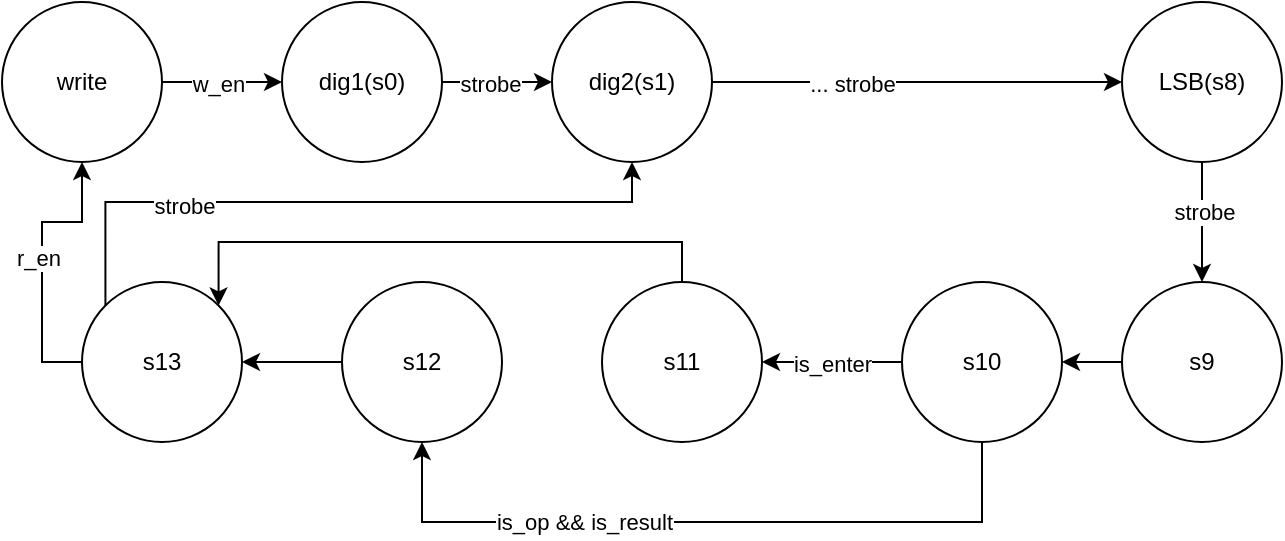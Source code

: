 <mxfile version="21.5.2" type="device">
  <diagram name="Page-1" id="P3y0FSQkLSm8xi3UZs07">
    <mxGraphModel dx="794" dy="461" grid="1" gridSize="10" guides="1" tooltips="1" connect="1" arrows="1" fold="1" page="1" pageScale="1" pageWidth="850" pageHeight="1100" math="0" shadow="0">
      <root>
        <mxCell id="0" />
        <mxCell id="1" parent="0" />
        <mxCell id="SiH3DRrOCza44n4i6gFg-9" style="edgeStyle=orthogonalEdgeStyle;rounded=0;orthogonalLoop=1;jettySize=auto;html=1;exitX=1;exitY=0.5;exitDx=0;exitDy=0;entryX=0;entryY=0.5;entryDx=0;entryDy=0;" parent="1" source="SiH3DRrOCza44n4i6gFg-1" target="SiH3DRrOCza44n4i6gFg-2" edge="1">
          <mxGeometry relative="1" as="geometry" />
        </mxCell>
        <mxCell id="SiH3DRrOCza44n4i6gFg-10" value="w_en" style="edgeLabel;html=1;align=center;verticalAlign=middle;resizable=0;points=[];" parent="SiH3DRrOCza44n4i6gFg-9" vertex="1" connectable="0">
          <mxGeometry x="-0.067" y="-1" relative="1" as="geometry">
            <mxPoint as="offset" />
          </mxGeometry>
        </mxCell>
        <mxCell id="SiH3DRrOCza44n4i6gFg-1" value="write" style="ellipse;whiteSpace=wrap;html=1;aspect=fixed;" parent="1" vertex="1">
          <mxGeometry x="70" y="210" width="80" height="80" as="geometry" />
        </mxCell>
        <mxCell id="SiH3DRrOCza44n4i6gFg-12" style="edgeStyle=orthogonalEdgeStyle;rounded=0;orthogonalLoop=1;jettySize=auto;html=1;exitX=1;exitY=0.5;exitDx=0;exitDy=0;entryX=0;entryY=0.5;entryDx=0;entryDy=0;" parent="1" source="SiH3DRrOCza44n4i6gFg-2" target="SiH3DRrOCza44n4i6gFg-3" edge="1">
          <mxGeometry relative="1" as="geometry" />
        </mxCell>
        <mxCell id="SiH3DRrOCza44n4i6gFg-13" value="strobe" style="edgeLabel;html=1;align=center;verticalAlign=middle;resizable=0;points=[];" parent="SiH3DRrOCza44n4i6gFg-12" vertex="1" connectable="0">
          <mxGeometry x="-0.146" y="-1" relative="1" as="geometry">
            <mxPoint as="offset" />
          </mxGeometry>
        </mxCell>
        <mxCell id="SiH3DRrOCza44n4i6gFg-2" value="dig1(s0)" style="ellipse;whiteSpace=wrap;html=1;aspect=fixed;" parent="1" vertex="1">
          <mxGeometry x="210" y="210" width="80" height="80" as="geometry" />
        </mxCell>
        <mxCell id="SiH3DRrOCza44n4i6gFg-14" style="edgeStyle=orthogonalEdgeStyle;rounded=0;orthogonalLoop=1;jettySize=auto;html=1;exitX=1;exitY=0.5;exitDx=0;exitDy=0;entryX=0;entryY=0.5;entryDx=0;entryDy=0;" parent="1" source="SiH3DRrOCza44n4i6gFg-3" target="SiH3DRrOCza44n4i6gFg-4" edge="1">
          <mxGeometry relative="1" as="geometry" />
        </mxCell>
        <mxCell id="SiH3DRrOCza44n4i6gFg-15" value="... strobe" style="edgeLabel;html=1;align=center;verticalAlign=middle;resizable=0;points=[];" parent="SiH3DRrOCza44n4i6gFg-14" vertex="1" connectable="0">
          <mxGeometry x="-0.321" y="-1" relative="1" as="geometry">
            <mxPoint as="offset" />
          </mxGeometry>
        </mxCell>
        <mxCell id="SiH3DRrOCza44n4i6gFg-3" value="dig2(s1)" style="ellipse;whiteSpace=wrap;html=1;aspect=fixed;" parent="1" vertex="1">
          <mxGeometry x="345" y="210" width="80" height="80" as="geometry" />
        </mxCell>
        <mxCell id="SiH3DRrOCza44n4i6gFg-32" style="edgeStyle=orthogonalEdgeStyle;rounded=0;orthogonalLoop=1;jettySize=auto;html=1;exitX=0.5;exitY=1;exitDx=0;exitDy=0;entryX=0.5;entryY=0;entryDx=0;entryDy=0;" parent="1" source="SiH3DRrOCza44n4i6gFg-4" target="SiH3DRrOCza44n4i6gFg-31" edge="1">
          <mxGeometry relative="1" as="geometry" />
        </mxCell>
        <mxCell id="SiH3DRrOCza44n4i6gFg-33" value="strobe" style="edgeLabel;html=1;align=center;verticalAlign=middle;resizable=0;points=[];" parent="SiH3DRrOCza44n4i6gFg-32" vertex="1" connectable="0">
          <mxGeometry x="-0.167" y="1" relative="1" as="geometry">
            <mxPoint as="offset" />
          </mxGeometry>
        </mxCell>
        <mxCell id="SiH3DRrOCza44n4i6gFg-4" value="LSB(s8)" style="ellipse;whiteSpace=wrap;html=1;aspect=fixed;" parent="1" vertex="1">
          <mxGeometry x="630" y="210" width="80" height="80" as="geometry" />
        </mxCell>
        <mxCell id="SiH3DRrOCza44n4i6gFg-24" style="edgeStyle=orthogonalEdgeStyle;rounded=0;orthogonalLoop=1;jettySize=auto;html=1;exitX=0;exitY=0.5;exitDx=0;exitDy=0;entryX=0.5;entryY=1;entryDx=0;entryDy=0;" parent="1" source="SiH3DRrOCza44n4i6gFg-8" target="SiH3DRrOCza44n4i6gFg-1" edge="1">
          <mxGeometry relative="1" as="geometry" />
        </mxCell>
        <mxCell id="SiH3DRrOCza44n4i6gFg-25" value="r_en" style="edgeLabel;html=1;align=center;verticalAlign=middle;resizable=0;points=[];" parent="SiH3DRrOCza44n4i6gFg-24" vertex="1" connectable="0">
          <mxGeometry x="0.03" y="2" relative="1" as="geometry">
            <mxPoint as="offset" />
          </mxGeometry>
        </mxCell>
        <mxCell id="SiH3DRrOCza44n4i6gFg-26" style="edgeStyle=orthogonalEdgeStyle;rounded=0;orthogonalLoop=1;jettySize=auto;html=1;exitX=0;exitY=0;exitDx=0;exitDy=0;entryX=0.5;entryY=1;entryDx=0;entryDy=0;" parent="1" source="SiH3DRrOCza44n4i6gFg-8" target="SiH3DRrOCza44n4i6gFg-3" edge="1">
          <mxGeometry relative="1" as="geometry">
            <Array as="points">
              <mxPoint x="122" y="310" />
              <mxPoint x="385" y="310" />
            </Array>
          </mxGeometry>
        </mxCell>
        <mxCell id="SiH3DRrOCza44n4i6gFg-27" value="strobe" style="edgeLabel;html=1;align=center;verticalAlign=middle;resizable=0;points=[];" parent="SiH3DRrOCza44n4i6gFg-26" vertex="1" connectable="0">
          <mxGeometry x="-0.461" y="-2" relative="1" as="geometry">
            <mxPoint as="offset" />
          </mxGeometry>
        </mxCell>
        <mxCell id="SiH3DRrOCza44n4i6gFg-5" value="s10" style="ellipse;whiteSpace=wrap;html=1;aspect=fixed;" parent="1" vertex="1">
          <mxGeometry x="520" y="350" width="80" height="80" as="geometry" />
        </mxCell>
        <mxCell id="SiH3DRrOCza44n4i6gFg-30" style="edgeStyle=orthogonalEdgeStyle;rounded=0;orthogonalLoop=1;jettySize=auto;html=1;exitX=0.5;exitY=0;exitDx=0;exitDy=0;entryX=1;entryY=0;entryDx=0;entryDy=0;" parent="1" source="SiH3DRrOCza44n4i6gFg-6" target="SiH3DRrOCza44n4i6gFg-8" edge="1">
          <mxGeometry relative="1" as="geometry">
            <Array as="points">
              <mxPoint x="410" y="330" />
              <mxPoint x="178" y="330" />
            </Array>
          </mxGeometry>
        </mxCell>
        <mxCell id="SiH3DRrOCza44n4i6gFg-6" value="s11" style="ellipse;whiteSpace=wrap;html=1;aspect=fixed;" parent="1" vertex="1">
          <mxGeometry x="370" y="350" width="80" height="80" as="geometry" />
        </mxCell>
        <mxCell id="SiH3DRrOCza44n4i6gFg-17" style="edgeStyle=orthogonalEdgeStyle;rounded=0;orthogonalLoop=1;jettySize=auto;html=1;exitX=0;exitY=0.5;exitDx=0;exitDy=0;entryX=1;entryY=0.5;entryDx=0;entryDy=0;" parent="1" source="SiH3DRrOCza44n4i6gFg-5" target="SiH3DRrOCza44n4i6gFg-6" edge="1">
          <mxGeometry relative="1" as="geometry" />
        </mxCell>
        <mxCell id="SiH3DRrOCza44n4i6gFg-18" value="is_enter" style="edgeLabel;html=1;align=center;verticalAlign=middle;resizable=0;points=[];" parent="SiH3DRrOCza44n4i6gFg-17" vertex="1" connectable="0">
          <mxGeometry x="0.001" y="1" relative="1" as="geometry">
            <mxPoint as="offset" />
          </mxGeometry>
        </mxCell>
        <mxCell id="SiH3DRrOCza44n4i6gFg-7" value="s12" style="ellipse;whiteSpace=wrap;html=1;aspect=fixed;" parent="1" vertex="1">
          <mxGeometry x="240" y="350" width="80" height="80" as="geometry" />
        </mxCell>
        <mxCell id="SiH3DRrOCza44n4i6gFg-19" style="edgeStyle=orthogonalEdgeStyle;rounded=0;orthogonalLoop=1;jettySize=auto;html=1;exitX=0.5;exitY=1;exitDx=0;exitDy=0;entryX=0.5;entryY=1;entryDx=0;entryDy=0;" parent="1" source="SiH3DRrOCza44n4i6gFg-5" target="SiH3DRrOCza44n4i6gFg-7" edge="1">
          <mxGeometry relative="1" as="geometry">
            <Array as="points">
              <mxPoint x="560" y="470" />
              <mxPoint x="280" y="470" />
            </Array>
          </mxGeometry>
        </mxCell>
        <mxCell id="SiH3DRrOCza44n4i6gFg-20" value="is_op &amp;amp;&amp;amp; is_result" style="edgeLabel;html=1;align=center;verticalAlign=middle;resizable=0;points=[];" parent="SiH3DRrOCza44n4i6gFg-19" vertex="1" connectable="0">
          <mxGeometry x="0.33" relative="1" as="geometry">
            <mxPoint as="offset" />
          </mxGeometry>
        </mxCell>
        <mxCell id="SiH3DRrOCza44n4i6gFg-8" value="s13" style="ellipse;whiteSpace=wrap;html=1;aspect=fixed;" parent="1" vertex="1">
          <mxGeometry x="110" y="350" width="80" height="80" as="geometry" />
        </mxCell>
        <mxCell id="SiH3DRrOCza44n4i6gFg-22" style="edgeStyle=orthogonalEdgeStyle;rounded=0;orthogonalLoop=1;jettySize=auto;html=1;exitX=0;exitY=0.5;exitDx=0;exitDy=0;entryX=1;entryY=0.5;entryDx=0;entryDy=0;" parent="1" source="SiH3DRrOCza44n4i6gFg-7" target="SiH3DRrOCza44n4i6gFg-8" edge="1">
          <mxGeometry relative="1" as="geometry" />
        </mxCell>
        <mxCell id="SiH3DRrOCza44n4i6gFg-34" style="edgeStyle=orthogonalEdgeStyle;rounded=0;orthogonalLoop=1;jettySize=auto;html=1;exitX=0;exitY=0.5;exitDx=0;exitDy=0;entryX=1;entryY=0.5;entryDx=0;entryDy=0;" parent="1" source="SiH3DRrOCza44n4i6gFg-31" target="SiH3DRrOCza44n4i6gFg-5" edge="1">
          <mxGeometry relative="1" as="geometry" />
        </mxCell>
        <mxCell id="SiH3DRrOCza44n4i6gFg-31" value="s9" style="ellipse;whiteSpace=wrap;html=1;aspect=fixed;" parent="1" vertex="1">
          <mxGeometry x="630" y="350" width="80" height="80" as="geometry" />
        </mxCell>
      </root>
    </mxGraphModel>
  </diagram>
</mxfile>
